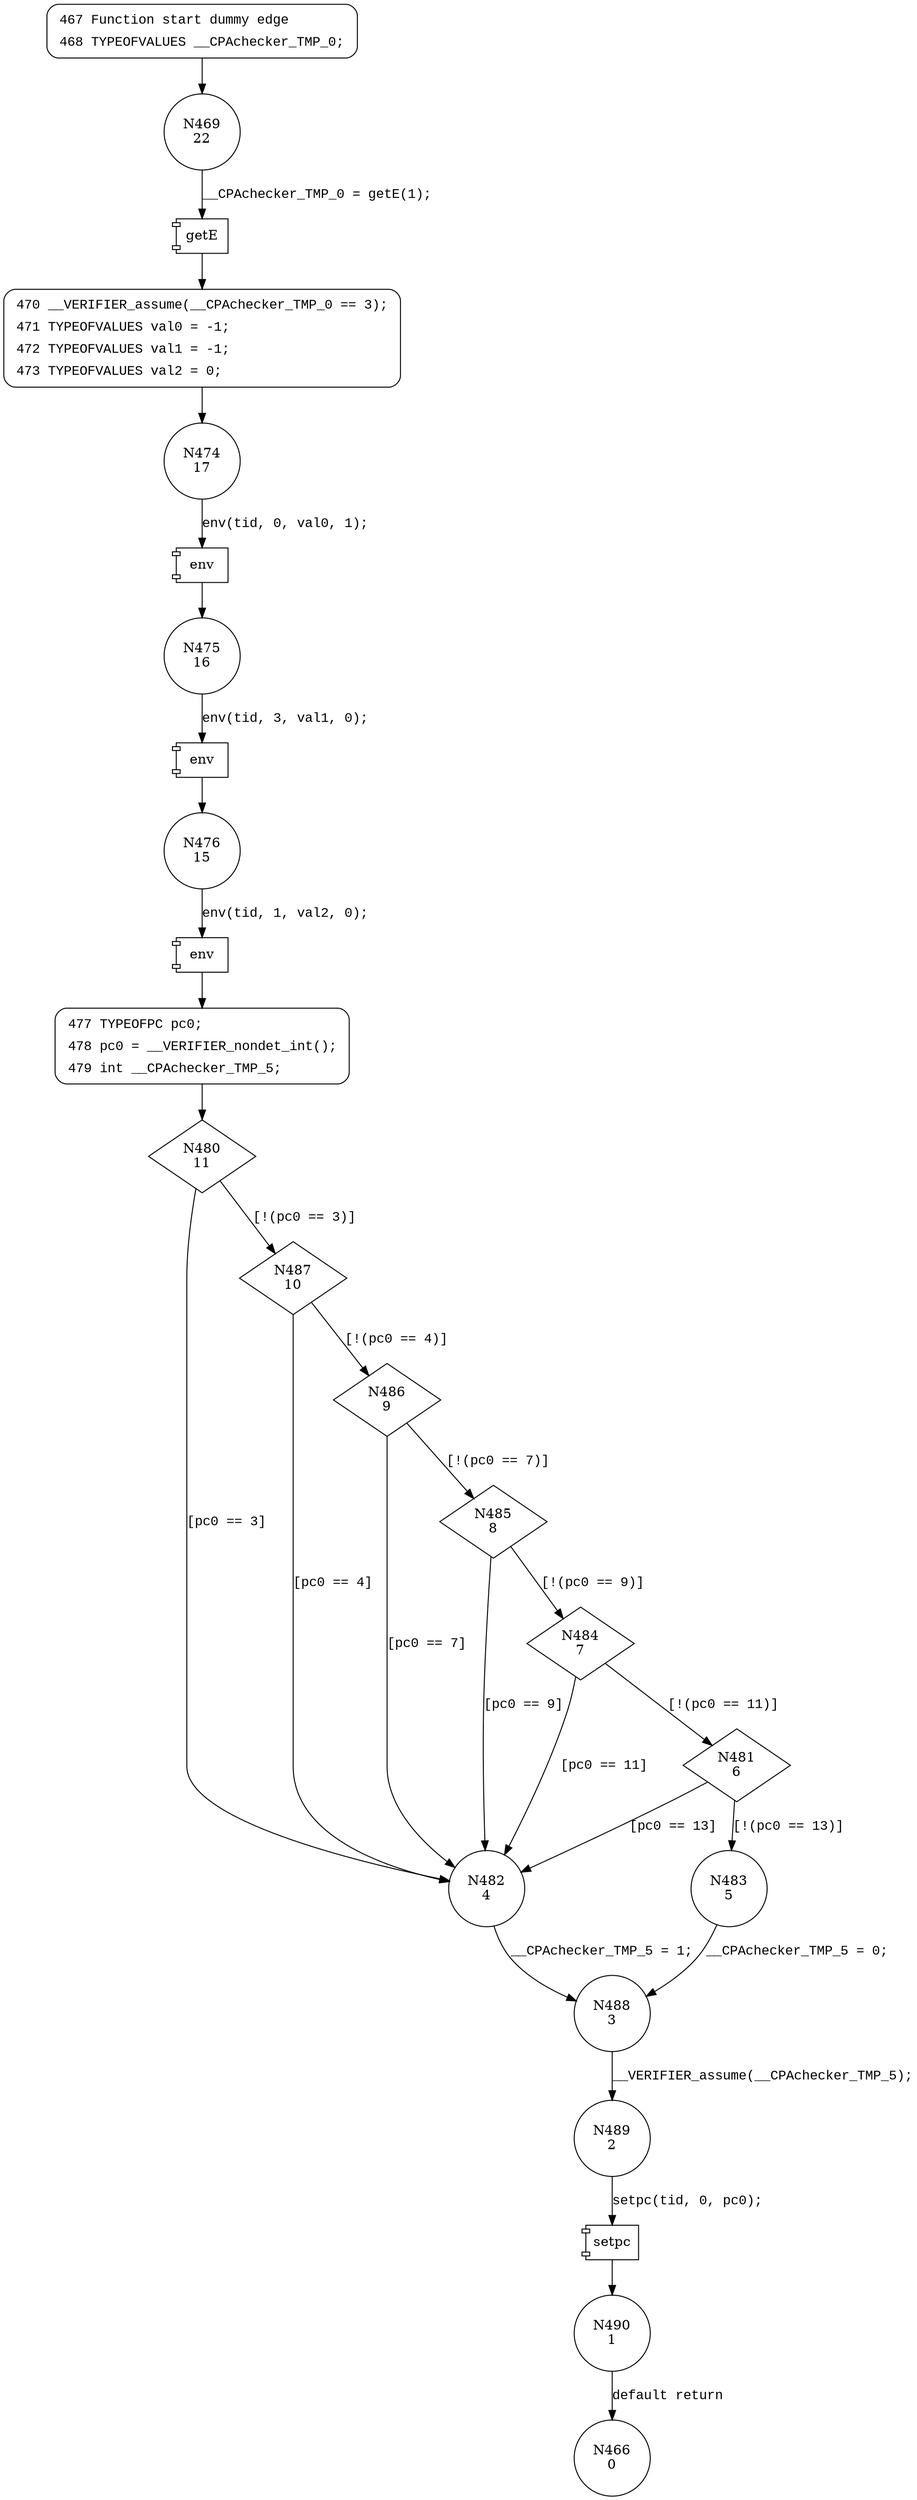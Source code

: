 digraph _0_5 {
469 [shape="circle" label="N469\n22"]
470 [shape="circle" label="N470\n21"]
474 [shape="circle" label="N474\n17"]
475 [shape="circle" label="N475\n16"]
476 [shape="circle" label="N476\n15"]
477 [shape="circle" label="N477\n14"]
480 [shape="diamond" label="N480\n11"]
482 [shape="circle" label="N482\n4"]
487 [shape="diamond" label="N487\n10"]
486 [shape="diamond" label="N486\n9"]
485 [shape="diamond" label="N485\n8"]
484 [shape="diamond" label="N484\n7"]
481 [shape="diamond" label="N481\n6"]
483 [shape="circle" label="N483\n5"]
488 [shape="circle" label="N488\n3"]
489 [shape="circle" label="N489\n2"]
490 [shape="circle" label="N490\n1"]
466 [shape="circle" label="N466\n0"]
467 [style="filled,bold" penwidth="1" fillcolor="white" fontname="Courier New" shape="Mrecord" label=<<table border="0" cellborder="0" cellpadding="3" bgcolor="white"><tr><td align="right">467</td><td align="left">Function start dummy edge</td></tr><tr><td align="right">468</td><td align="left">TYPEOFVALUES __CPAchecker_TMP_0;</td></tr></table>>]
467 -> 469[label=""]
470 [style="filled,bold" penwidth="1" fillcolor="white" fontname="Courier New" shape="Mrecord" label=<<table border="0" cellborder="0" cellpadding="3" bgcolor="white"><tr><td align="right">470</td><td align="left">__VERIFIER_assume(__CPAchecker_TMP_0 == 3);</td></tr><tr><td align="right">471</td><td align="left">TYPEOFVALUES val0 = -1;</td></tr><tr><td align="right">472</td><td align="left">TYPEOFVALUES val1 = -1;</td></tr><tr><td align="right">473</td><td align="left">TYPEOFVALUES val2 = 0;</td></tr></table>>]
470 -> 474[label=""]
477 [style="filled,bold" penwidth="1" fillcolor="white" fontname="Courier New" shape="Mrecord" label=<<table border="0" cellborder="0" cellpadding="3" bgcolor="white"><tr><td align="right">477</td><td align="left">TYPEOFPC pc0;</td></tr><tr><td align="right">478</td><td align="left">pc0 = __VERIFIER_nondet_int();</td></tr><tr><td align="right">479</td><td align="left">int __CPAchecker_TMP_5;</td></tr></table>>]
477 -> 480[label=""]
100040 [shape="component" label="getE"]
469 -> 100040 [label="__CPAchecker_TMP_0 = getE(1);" fontname="Courier New"]
100040 -> 470 [label="" fontname="Courier New"]
100041 [shape="component" label="env"]
474 -> 100041 [label="env(tid, 0, val0, 1);" fontname="Courier New"]
100041 -> 475 [label="" fontname="Courier New"]
100042 [shape="component" label="env"]
475 -> 100042 [label="env(tid, 3, val1, 0);" fontname="Courier New"]
100042 -> 476 [label="" fontname="Courier New"]
100043 [shape="component" label="env"]
476 -> 100043 [label="env(tid, 1, val2, 0);" fontname="Courier New"]
100043 -> 477 [label="" fontname="Courier New"]
480 -> 482 [label="[pc0 == 3]" fontname="Courier New"]
480 -> 487 [label="[!(pc0 == 3)]" fontname="Courier New"]
487 -> 482 [label="[pc0 == 4]" fontname="Courier New"]
487 -> 486 [label="[!(pc0 == 4)]" fontname="Courier New"]
486 -> 482 [label="[pc0 == 7]" fontname="Courier New"]
486 -> 485 [label="[!(pc0 == 7)]" fontname="Courier New"]
485 -> 482 [label="[pc0 == 9]" fontname="Courier New"]
485 -> 484 [label="[!(pc0 == 9)]" fontname="Courier New"]
484 -> 482 [label="[pc0 == 11]" fontname="Courier New"]
484 -> 481 [label="[!(pc0 == 11)]" fontname="Courier New"]
481 -> 482 [label="[pc0 == 13]" fontname="Courier New"]
481 -> 483 [label="[!(pc0 == 13)]" fontname="Courier New"]
488 -> 489 [label="__VERIFIER_assume(__CPAchecker_TMP_5);" fontname="Courier New"]
100044 [shape="component" label="setpc"]
489 -> 100044 [label="setpc(tid, 0, pc0);" fontname="Courier New"]
100044 -> 490 [label="" fontname="Courier New"]
482 -> 488 [label="__CPAchecker_TMP_5 = 1;" fontname="Courier New"]
483 -> 488 [label="__CPAchecker_TMP_5 = 0;" fontname="Courier New"]
490 -> 466 [label="default return" fontname="Courier New"]
}